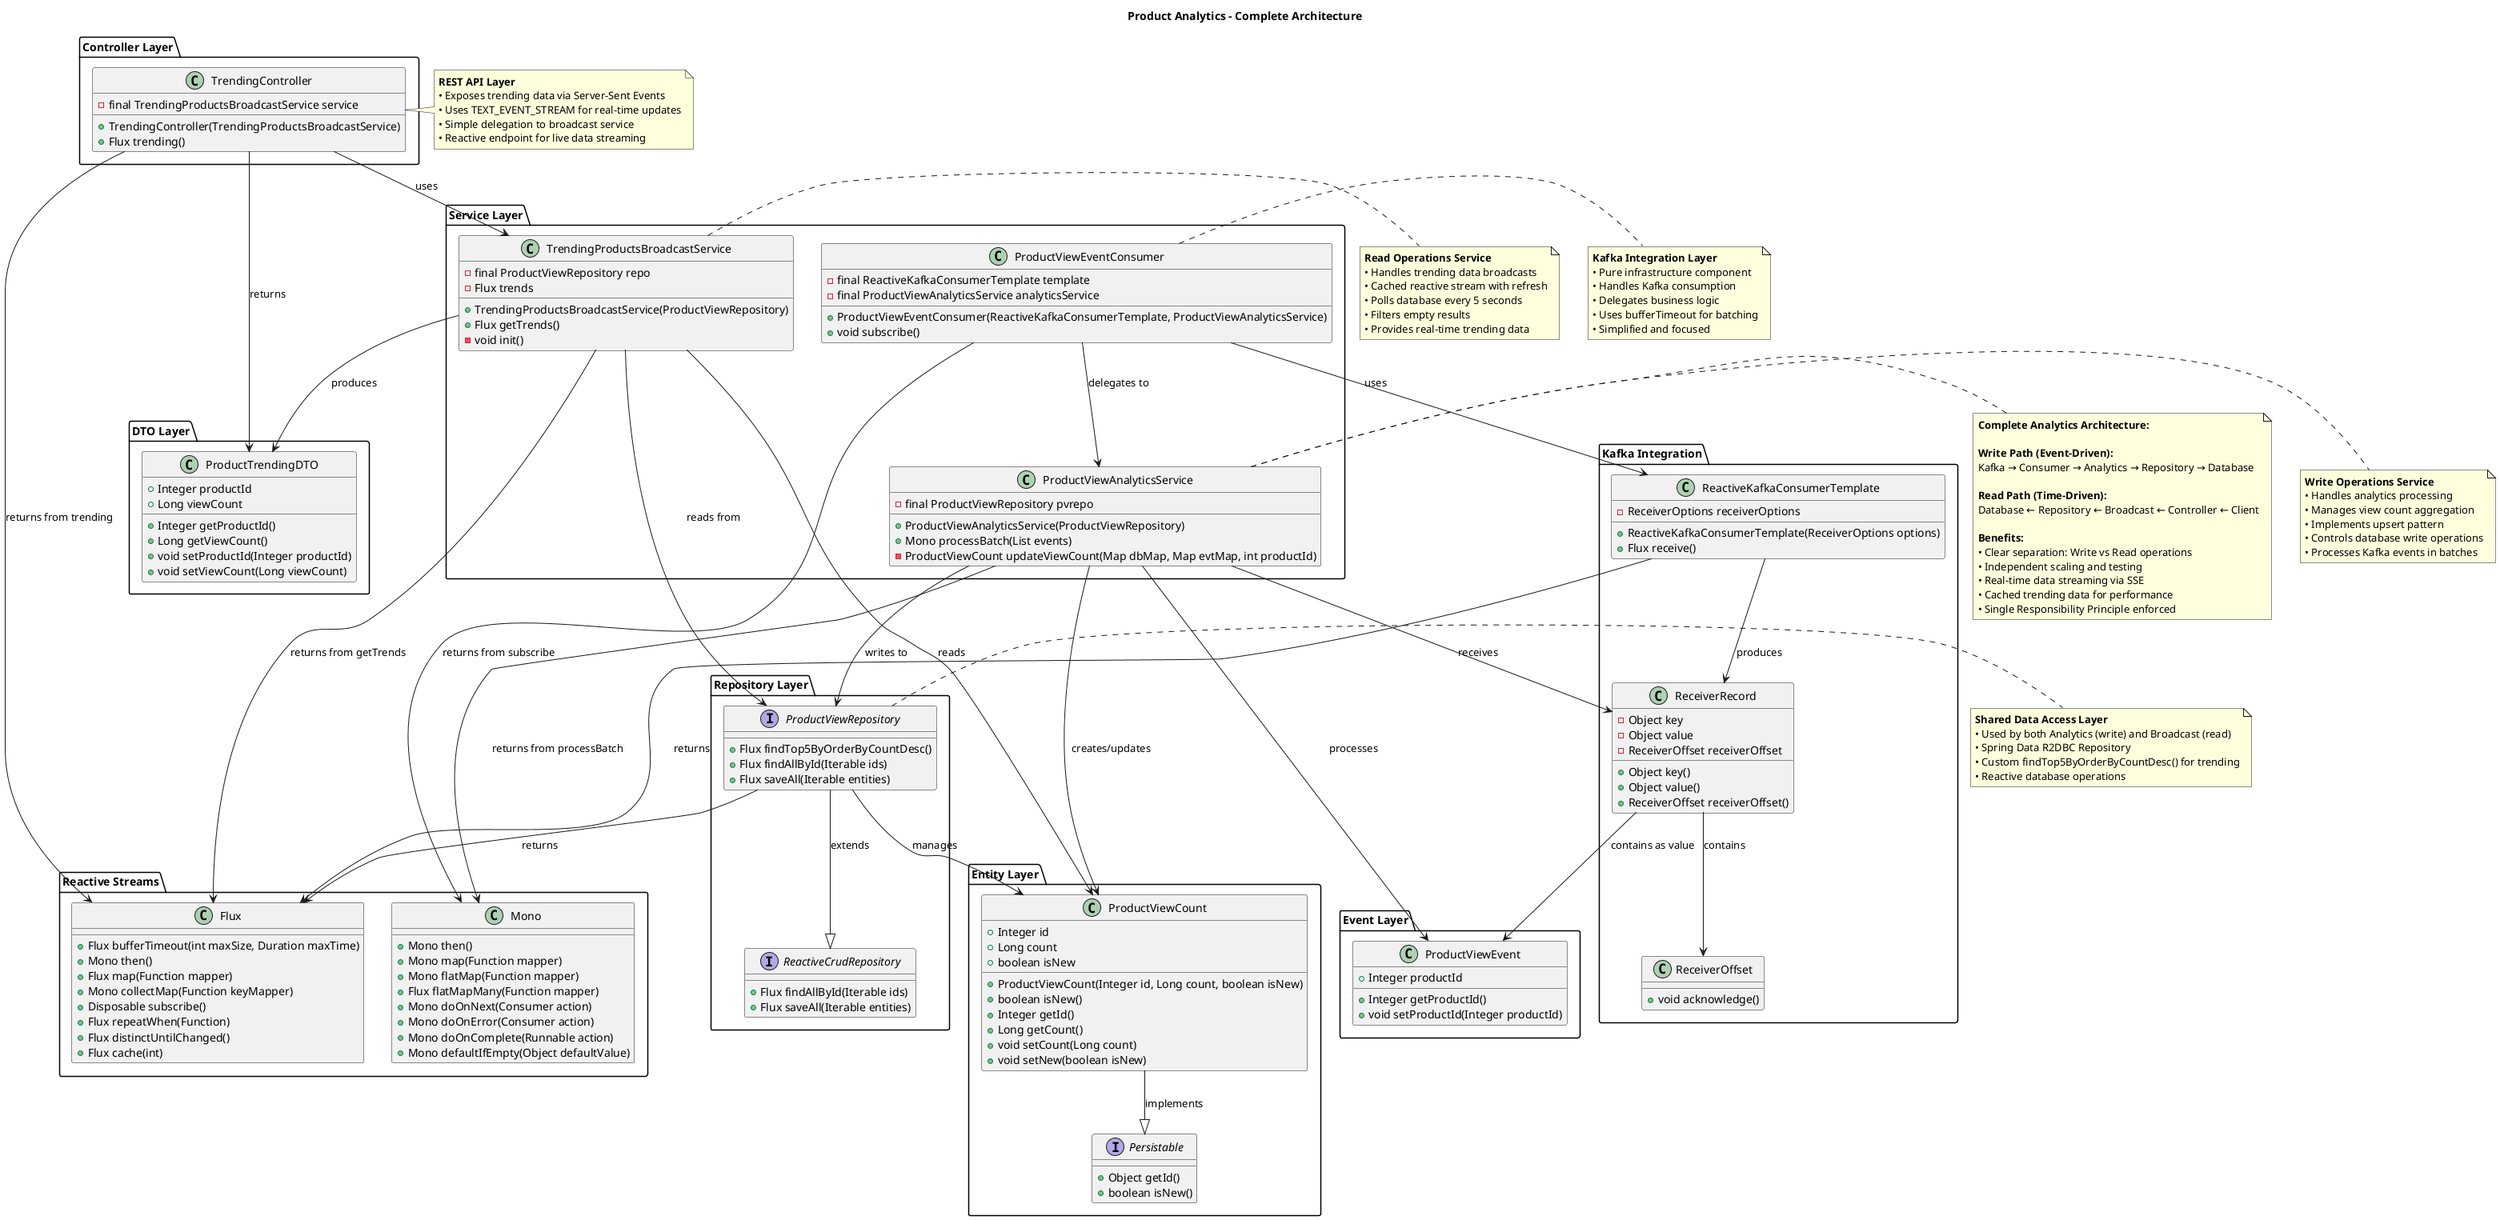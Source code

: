 @startuml ProductViewEventConsumer Class Diagram

title Product Analytics - Complete Architecture

package "Controller Layer" {
    class TrendingController {
        - final TrendingProductsBroadcastService service
        
        + TrendingController(TrendingProductsBroadcastService)
        + Flux trending()
    }
}

package "Service Layer" {
    class ProductViewEventConsumer {
        - final ReactiveKafkaConsumerTemplate template
        - final ProductViewAnalyticsService analyticsService
        
        + ProductViewEventConsumer(ReactiveKafkaConsumerTemplate, ProductViewAnalyticsService)
        + void subscribe()
    }
    
    class ProductViewAnalyticsService {
        - final ProductViewRepository pvrepo
        
        + ProductViewAnalyticsService(ProductViewRepository)
        + Mono processBatch(List events)
        - ProductViewCount updateViewCount(Map dbMap, Map evtMap, int productId)
    }
    
    class TrendingProductsBroadcastService {
        - final ProductViewRepository repo
        - Flux trends
        
        + TrendingProductsBroadcastService(ProductViewRepository)
        + Flux getTrends()
        - void init()
    }
}

package "Repository Layer" {
    interface ProductViewRepository {
        + Flux findTop5ByOrderByCountDesc()
        + Flux findAllById(Iterable ids)
        + Flux saveAll(Iterable entities)
    }
    
    interface ReactiveCrudRepository {
        + Flux findAllById(Iterable ids)
        + Flux saveAll(Iterable entities)
    }
}

package "Entity Layer" {
    class ProductViewCount {
        + Integer id
        + Long count
        + boolean isNew
        
        + ProductViewCount(Integer id, Long count, boolean isNew)
        + boolean isNew()
        + Integer getId()
        + Long getCount()
        + void setCount(Long count)
        + void setNew(boolean isNew)
    }
    
    interface Persistable {
        + Object getId()
        + boolean isNew()
    }
}

package "DTO Layer" {
    class ProductTrendingDTO {
        + Integer productId
        + Long viewCount
        
        + Integer getProductId()
        + Long getViewCount()
        + void setProductId(Integer productId)
        + void setViewCount(Long viewCount)
    }
}

package "Event Layer" {
    class ProductViewEvent {
        + Integer productId
        
        + Integer getProductId()
        + void setProductId(Integer productId)
    }
}

package "Kafka Integration" {
    class ReactiveKafkaConsumerTemplate {
        - ReceiverOptions receiverOptions
        
        + ReactiveKafkaConsumerTemplate(ReceiverOptions options)
        + Flux receive()
    }
    
    class ReceiverRecord {
        - Object key
        - Object value
        - ReceiverOffset receiverOffset
        
        + Object key()
        + Object value()
        + ReceiverOffset receiverOffset()
    }
    
    class ReceiverOffset {
        + void acknowledge()
    }
}

package "Reactive Streams" {
    class Mono {
        + Mono then()
        + Mono map(Function mapper)
        + Mono flatMap(Function mapper)
        + Flux flatMapMany(Function mapper)
        + Mono doOnNext(Consumer action)
        + Mono doOnError(Consumer action)
        + Mono doOnComplete(Runnable action)
        + Mono defaultIfEmpty(Object defaultValue)
    }
    
    class Flux {
        + Flux bufferTimeout(int maxSize, Duration maxTime)
        + Mono then()
        + Flux map(Function mapper)
        + Mono collectMap(Function keyMapper)
        + Disposable subscribe()
        + Flux repeatWhen(Function)
        + Flux distinctUntilChanged()
        + Flux cache(int)
    }
}

TrendingController --> TrendingProductsBroadcastService : uses

ProductViewEventConsumer --> ReactiveKafkaConsumerTemplate : uses
ProductViewEventConsumer --> ProductViewAnalyticsService : delegates to

ProductViewAnalyticsService --> ProductViewRepository : writes to
TrendingProductsBroadcastService --> ProductViewRepository : reads from

ProductViewAnalyticsService --> ProductViewEvent : processes
ProductViewAnalyticsService --> ProductViewCount : creates/updates
ProductViewAnalyticsService --> ReceiverRecord : receives

TrendingProductsBroadcastService --> ProductViewCount : reads
TrendingProductsBroadcastService --> ProductTrendingDTO : produces

TrendingController --> ProductTrendingDTO : returns

ProductViewRepository --> ProductViewCount : manages
ProductViewRepository --|> ReactiveCrudRepository : extends

ProductViewCount --|> Persistable : implements

ReactiveKafkaConsumerTemplate --> ReceiverRecord : produces
ReceiverRecord --> ReceiverOffset : contains
ReceiverRecord --> ProductViewEvent : contains as value

ProductViewEventConsumer --> Mono : returns from subscribe
ProductViewAnalyticsService --> Mono : returns from processBatch
TrendingProductsBroadcastService --> Flux : returns from getTrends
TrendingController --> Flux : returns from trending
ReactiveKafkaConsumerTemplate --> Flux : returns
ProductViewRepository --> Flux : returns

note right of TrendingController
  **REST API Layer**
  • Exposes trending data via Server-Sent Events
  • Uses TEXT_EVENT_STREAM for real-time updates
  • Simple delegation to broadcast service
  • Reactive endpoint for live data streaming
end note

note right of ProductViewEventConsumer
  **Kafka Integration Layer**
  • Pure infrastructure component
  • Handles Kafka consumption
  • Delegates business logic
  • Uses bufferTimeout for batching
  • Simplified and focused
end note

note right of ProductViewAnalyticsService
  **Write Operations Service**
  • Handles analytics processing
  • Manages view count aggregation
  • Implements upsert pattern
  • Controls database write operations
  • Processes Kafka events in batches
end note

note right of TrendingProductsBroadcastService
  **Read Operations Service**
  • Handles trending data broadcasts
  • Cached reactive stream with refresh
  • Polls database every 5 seconds
  • Filters empty results
  • Provides real-time trending data
end note

note right of ProductViewRepository  
  **Shared Data Access Layer**
  • Used by both Analytics (write) and Broadcast (read)
  • Spring Data R2DBC Repository
  • Custom findTop5ByOrderByCountDesc() for trending
  • Reactive database operations
end note

note left of ProductViewAnalyticsService
  **Complete Analytics Architecture:**
  
  **Write Path (Event-Driven):**
  Kafka → Consumer → Analytics → Repository → Database
  
  **Read Path (Time-Driven):**
  Database ← Repository ← Broadcast ← Controller ← Client
  
  **Benefits:**
  • Clear separation: Write vs Read operations
  • Independent scaling and testing
  • Real-time data streaming via SSE
  • Cached trending data for performance
  • Single Responsibility Principle enforced
end note

@enduml